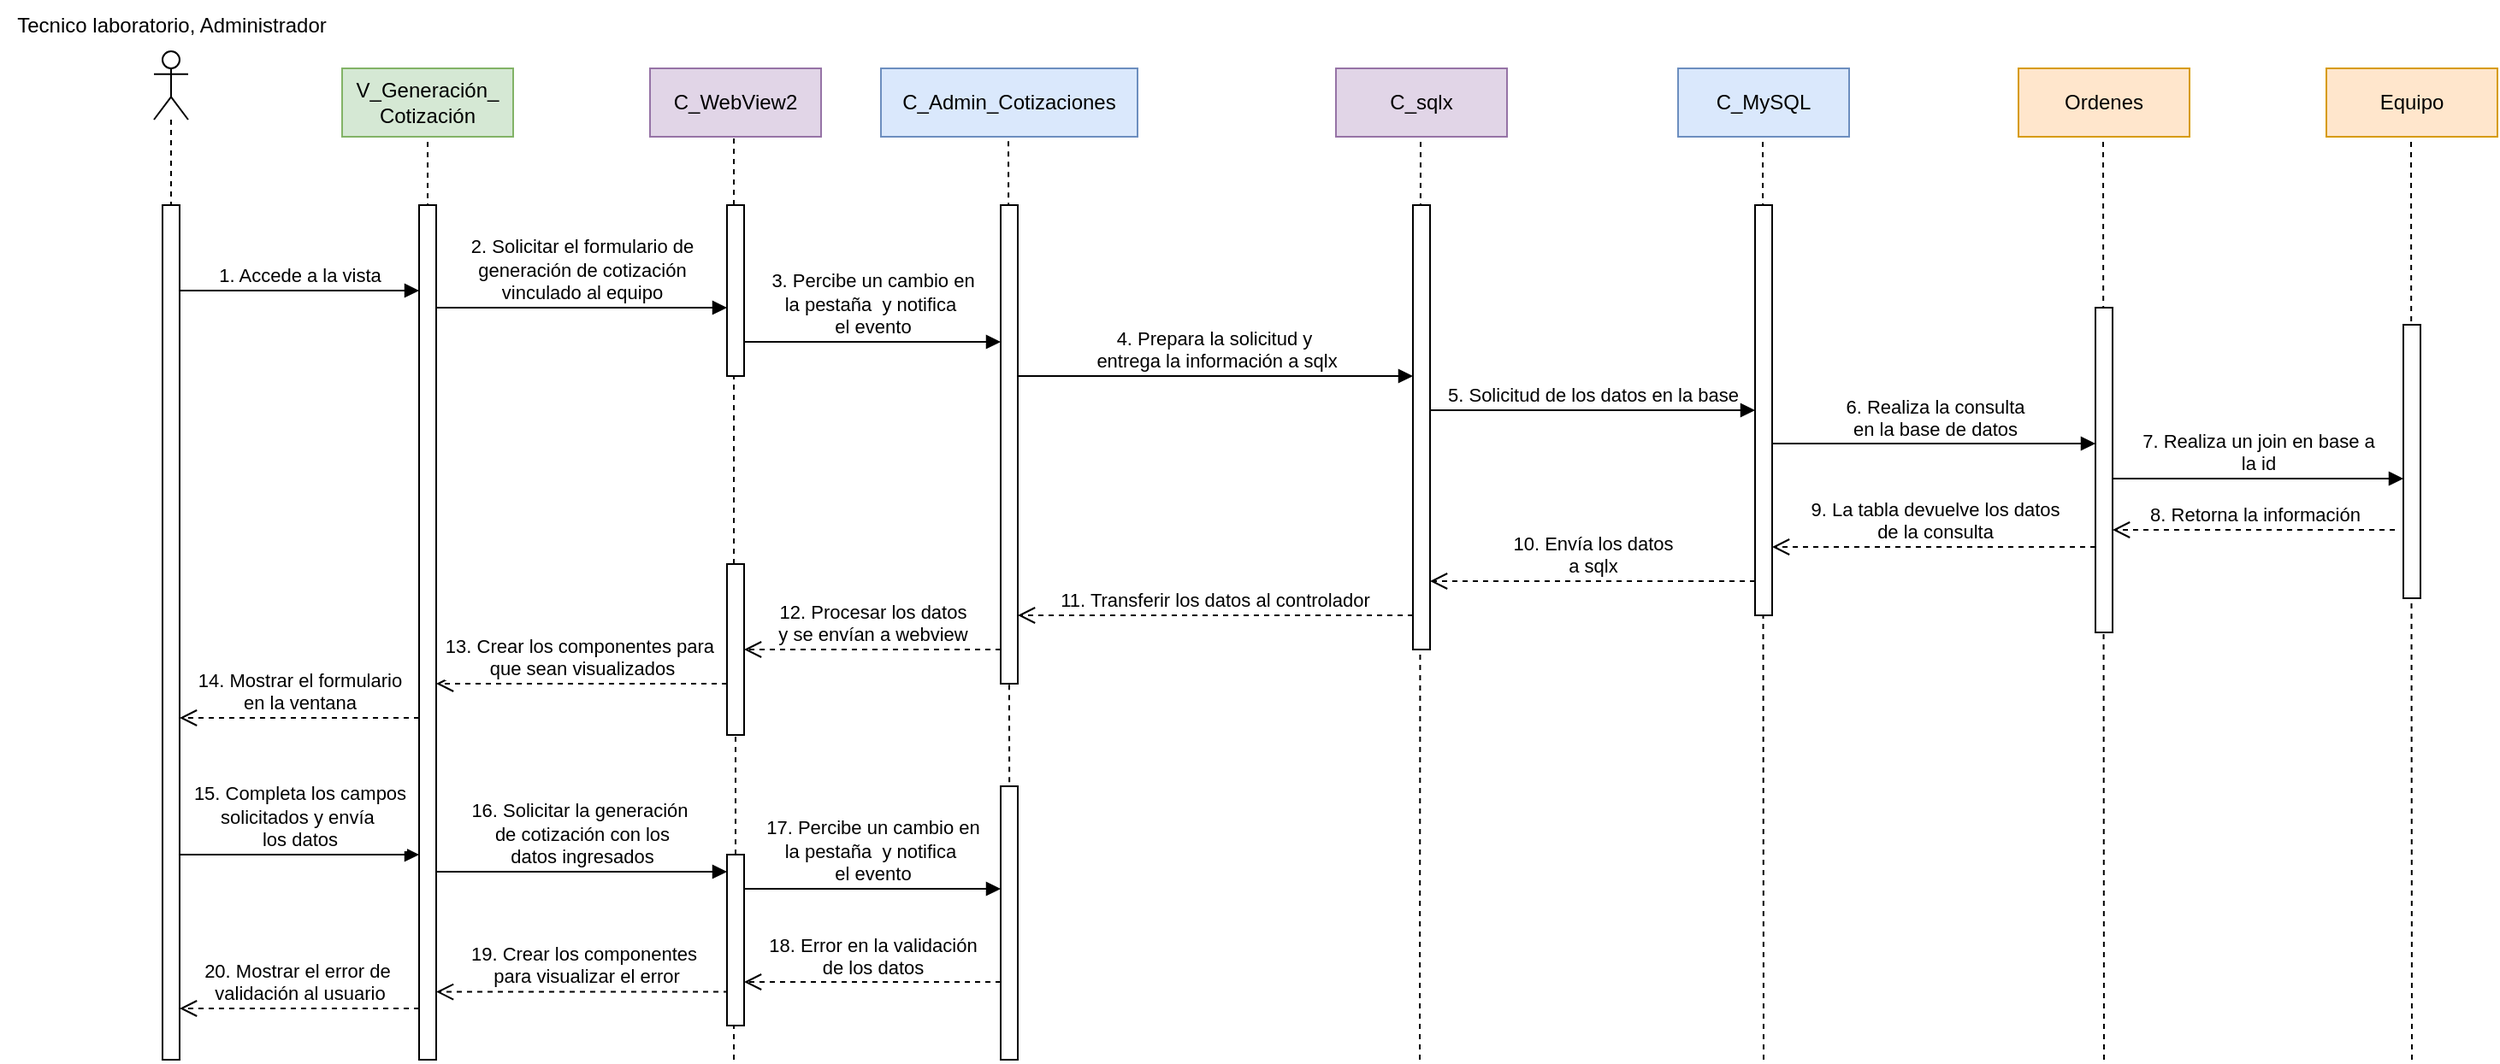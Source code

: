 <mxfile version="27.1.6">
  <diagram name="Página-1" id="odkFiBBw2N_IDISt32cO">
    <mxGraphModel grid="1" page="1" gridSize="10" guides="1" tooltips="1" connect="1" arrows="1" fold="1" pageScale="1" pageWidth="827" pageHeight="1169" math="0" shadow="0">
      <root>
        <mxCell id="0" />
        <mxCell id="1" parent="0" />
        <mxCell id="KE4kfNtn6l7li-uPtSj9-9" value="" style="endArrow=none;dashed=1;html=1;rounded=0;" edge="1" parent="1">
          <mxGeometry width="50" height="50" relative="1" as="geometry">
            <mxPoint x="1280" y="720" as="sourcePoint" />
            <mxPoint x="1279.5" y="180" as="targetPoint" />
          </mxGeometry>
        </mxCell>
        <mxCell id="4GxCkoyrOx1n-vuWYFQ4-12" value="" style="endArrow=none;dashed=1;html=1;rounded=0;" edge="1" parent="1">
          <mxGeometry width="50" height="50" relative="1" as="geometry">
            <mxPoint x="700" y="720" as="sourcePoint" />
            <mxPoint x="700.5" y="180" as="targetPoint" />
          </mxGeometry>
        </mxCell>
        <mxCell id="4GxCkoyrOx1n-vuWYFQ4-16" value="" style="endArrow=none;dashed=1;html=1;rounded=0;" edge="1" parent="1">
          <mxGeometry width="50" height="50" relative="1" as="geometry">
            <mxPoint x="901" y="720" as="sourcePoint" />
            <mxPoint x="900.5" y="180" as="targetPoint" />
          </mxGeometry>
        </mxCell>
        <mxCell id="4GxCkoyrOx1n-vuWYFQ4-19" value="" style="endArrow=none;dashed=1;html=1;rounded=0;" edge="1" parent="1">
          <mxGeometry width="50" height="50" relative="1" as="geometry">
            <mxPoint x="1100" y="720" as="sourcePoint" />
            <mxPoint x="1099.5" y="180" as="targetPoint" />
          </mxGeometry>
        </mxCell>
        <mxCell id="WssrRDGDtjN74brYx7gQ-12" value="" style="shape=umlLifeline;perimeter=lifelinePerimeter;whiteSpace=wrap;html=1;container=1;dropTarget=0;collapsible=0;recursiveResize=0;outlineConnect=0;portConstraint=eastwest;newEdgeStyle={&quot;curved&quot;:0,&quot;rounded&quot;:0};participant=umlActor;" vertex="1" parent="1">
          <mxGeometry x="-40" y="130" width="20" height="90" as="geometry" />
        </mxCell>
        <mxCell id="WssrRDGDtjN74brYx7gQ-15" value="" style="html=1;points=[[0,0,0,0,5],[0,1,0,0,-5],[1,0,0,0,5],[1,1,0,0,-5]];perimeter=orthogonalPerimeter;outlineConnect=0;targetShapes=umlLifeline;portConstraint=eastwest;newEdgeStyle={&quot;curved&quot;:0,&quot;rounded&quot;:0};" vertex="1" parent="1">
          <mxGeometry x="-35" y="220" width="10" height="500" as="geometry" />
        </mxCell>
        <mxCell id="WssrRDGDtjN74brYx7gQ-42" value="" style="endArrow=none;dashed=1;html=1;rounded=0;entryX=0.5;entryY=1;entryDx=0;entryDy=0;" edge="1" parent="1">
          <mxGeometry width="50" height="50" relative="1" as="geometry">
            <mxPoint x="120" y="720" as="sourcePoint" />
            <mxPoint x="120" y="180" as="targetPoint" />
          </mxGeometry>
        </mxCell>
        <mxCell id="WssrRDGDtjN74brYx7gQ-49" value="Tecnico laboratorio, Administrador" style="text;html=1;align=center;verticalAlign=middle;resizable=0;points=[];autosize=1;strokeColor=none;fillColor=none;" vertex="1" parent="1">
          <mxGeometry x="-130" y="100" width="200" height="30" as="geometry" />
        </mxCell>
        <mxCell id="4GxCkoyrOx1n-vuWYFQ4-1" value="1. A&lt;span style=&quot;background-color: light-dark(#ffffff, var(--ge-dark-color, #121212)); color: light-dark(rgb(0, 0, 0), rgb(255, 255, 255));&quot;&gt;ccede a la vista&lt;/span&gt;" style="html=1;verticalAlign=bottom;endArrow=block;curved=0;rounded=0;" edge="1" parent="1" source="WssrRDGDtjN74brYx7gQ-15" target="4GxCkoyrOx1n-vuWYFQ4-2">
          <mxGeometry width="80" relative="1" as="geometry">
            <mxPoint y="269.5" as="sourcePoint" />
            <mxPoint x="110" y="270" as="targetPoint" />
            <Array as="points">
              <mxPoint x="90" y="270" />
            </Array>
            <mxPoint as="offset" />
          </mxGeometry>
        </mxCell>
        <mxCell id="4GxCkoyrOx1n-vuWYFQ4-2" value="" style="html=1;points=[[0,0,0,0,5],[0,1,0,0,-5],[1,0,0,0,5],[1,1,0,0,-5]];perimeter=orthogonalPerimeter;outlineConnect=0;targetShapes=umlLifeline;portConstraint=eastwest;newEdgeStyle={&quot;curved&quot;:0,&quot;rounded&quot;:0};" vertex="1" parent="1">
          <mxGeometry x="115" y="220" width="10" height="500" as="geometry" />
        </mxCell>
        <mxCell id="4GxCkoyrOx1n-vuWYFQ4-4" value="&lt;div&gt;2. Solicitar el formulario de&lt;/div&gt;&lt;div&gt;&amp;nbsp;generación de cotización&amp;nbsp;&lt;/div&gt;&lt;div&gt;vinculado al equipo&lt;/div&gt;" style="html=1;verticalAlign=bottom;endArrow=block;curved=0;rounded=0;" edge="1" parent="1" target="4GxCkoyrOx1n-vuWYFQ4-5">
          <mxGeometry width="80" relative="1" as="geometry">
            <mxPoint x="125" y="280" as="sourcePoint" />
            <mxPoint x="395" y="280" as="targetPoint" />
          </mxGeometry>
        </mxCell>
        <mxCell id="4GxCkoyrOx1n-vuWYFQ4-6" value="" style="endArrow=none;dashed=1;html=1;rounded=0;" edge="1" parent="1" source="9BDFzax8EvwR5yLZJvZI-1">
          <mxGeometry width="50" height="50" relative="1" as="geometry">
            <mxPoint x="299" y="720" as="sourcePoint" />
            <mxPoint x="299" y="180" as="targetPoint" />
          </mxGeometry>
        </mxCell>
        <mxCell id="4GxCkoyrOx1n-vuWYFQ4-5" value="" style="html=1;points=[[0,0,0,0,5],[0,1,0,0,-5],[1,0,0,0,5],[1,1,0,0,-5]];perimeter=orthogonalPerimeter;outlineConnect=0;targetShapes=umlLifeline;portConstraint=eastwest;newEdgeStyle={&quot;curved&quot;:0,&quot;rounded&quot;:0};" vertex="1" parent="1">
          <mxGeometry x="295" y="220" width="10" height="100" as="geometry" />
        </mxCell>
        <mxCell id="4GxCkoyrOx1n-vuWYFQ4-8" value="" style="endArrow=none;dashed=1;html=1;rounded=0;exitX=0.511;exitY=0.135;exitDx=0;exitDy=0;exitPerimeter=0;" edge="1" parent="1" source="9BDFzax8EvwR5yLZJvZI-5">
          <mxGeometry width="50" height="50" relative="1" as="geometry">
            <mxPoint x="459.5" y="220" as="sourcePoint" />
            <mxPoint x="459.5" y="180" as="targetPoint" />
          </mxGeometry>
        </mxCell>
        <mxCell id="4GxCkoyrOx1n-vuWYFQ4-7" value="" style="html=1;points=[[0,0,0,0,5],[0,1,0,0,-5],[1,0,0,0,5],[1,1,0,0,-5]];perimeter=orthogonalPerimeter;outlineConnect=0;targetShapes=umlLifeline;portConstraint=eastwest;newEdgeStyle={&quot;curved&quot;:0,&quot;rounded&quot;:0};" vertex="1" parent="1">
          <mxGeometry x="455" y="220" width="10" height="280" as="geometry" />
        </mxCell>
        <mxCell id="4GxCkoyrOx1n-vuWYFQ4-9" value="3. Percibe un cambio en&lt;div&gt;la pestaña&amp;nbsp;&amp;nbsp;&lt;span style=&quot;background-color: light-dark(#ffffff, var(--ge-dark-color, #121212)); color: light-dark(rgb(0, 0, 0), rgb(255, 255, 255));&quot;&gt;y notifica&amp;nbsp;&lt;/span&gt;&lt;/div&gt;&lt;div&gt;&lt;span style=&quot;background-color: light-dark(#ffffff, var(--ge-dark-color, #121212)); color: light-dark(rgb(0, 0, 0), rgb(255, 255, 255));&quot;&gt;el evento&lt;/span&gt;&lt;/div&gt;" style="html=1;verticalAlign=bottom;endArrow=block;curved=0;rounded=0;" edge="1" parent="1">
          <mxGeometry width="80" relative="1" as="geometry">
            <mxPoint x="305" y="300" as="sourcePoint" />
            <mxPoint x="455" y="300" as="targetPoint" />
            <Array as="points">
              <mxPoint x="390" y="300" />
            </Array>
            <mxPoint as="offset" />
          </mxGeometry>
        </mxCell>
        <mxCell id="4GxCkoyrOx1n-vuWYFQ4-10" value="4. Prepara la solicitud y&amp;nbsp;&lt;div&gt;entrega la información a sqlx&lt;/div&gt;" style="html=1;verticalAlign=bottom;endArrow=block;curved=0;rounded=0;" edge="1" parent="1">
          <mxGeometry width="80" relative="1" as="geometry">
            <mxPoint x="465" y="320" as="sourcePoint" />
            <mxPoint x="696" y="320" as="targetPoint" />
          </mxGeometry>
        </mxCell>
        <mxCell id="4GxCkoyrOx1n-vuWYFQ4-11" value="" style="html=1;points=[[0,0,0,0,5],[0,1,0,0,-5],[1,0,0,0,5],[1,1,0,0,-5]];perimeter=orthogonalPerimeter;outlineConnect=0;targetShapes=umlLifeline;portConstraint=eastwest;newEdgeStyle={&quot;curved&quot;:0,&quot;rounded&quot;:0};" vertex="1" parent="1">
          <mxGeometry x="696" y="220" width="10" height="260" as="geometry" />
        </mxCell>
        <mxCell id="4GxCkoyrOx1n-vuWYFQ4-13" value="5. Solicitud de los datos en la base" style="html=1;verticalAlign=bottom;endArrow=block;curved=0;rounded=0;" edge="1" parent="1">
          <mxGeometry width="80" relative="1" as="geometry">
            <mxPoint x="706" y="340" as="sourcePoint" />
            <mxPoint x="896" y="340" as="targetPoint" />
            <mxPoint as="offset" />
          </mxGeometry>
        </mxCell>
        <mxCell id="4GxCkoyrOx1n-vuWYFQ4-15" value="" style="html=1;points=[[0,0,0,0,5],[0,1,0,0,-5],[1,0,0,0,5],[1,1,0,0,-5]];perimeter=orthogonalPerimeter;outlineConnect=0;targetShapes=umlLifeline;portConstraint=eastwest;newEdgeStyle={&quot;curved&quot;:0,&quot;rounded&quot;:0};" vertex="1" parent="1">
          <mxGeometry x="896" y="220" width="10" height="240" as="geometry" />
        </mxCell>
        <mxCell id="4GxCkoyrOx1n-vuWYFQ4-22" value="10. Envía los datos&lt;div&gt;a sqlx&lt;/div&gt;" style="html=1;verticalAlign=bottom;endArrow=open;dashed=1;endSize=8;curved=0;rounded=0;" edge="1" parent="1">
          <mxGeometry relative="1" as="geometry">
            <mxPoint x="896" y="440" as="sourcePoint" />
            <mxPoint x="706" y="440" as="targetPoint" />
          </mxGeometry>
        </mxCell>
        <mxCell id="4GxCkoyrOx1n-vuWYFQ4-23" value="11. Transferir los datos al controlador" style="html=1;verticalAlign=bottom;endArrow=open;dashed=1;endSize=8;curved=0;rounded=0;" edge="1" parent="1">
          <mxGeometry x="0.004" relative="1" as="geometry">
            <mxPoint x="696" y="460" as="sourcePoint" />
            <mxPoint x="465" y="460" as="targetPoint" />
            <mxPoint as="offset" />
          </mxGeometry>
        </mxCell>
        <mxCell id="4GxCkoyrOx1n-vuWYFQ4-25" value="12. Procesar los datos&lt;div&gt;y se envían a webview&lt;/div&gt;" style="html=1;verticalAlign=bottom;endArrow=open;dashed=1;endSize=8;curved=0;rounded=0;" edge="1" parent="1">
          <mxGeometry relative="1" as="geometry">
            <mxPoint x="455" y="480" as="sourcePoint" />
            <mxPoint x="305" y="480" as="targetPoint" />
            <mxPoint as="offset" />
          </mxGeometry>
        </mxCell>
        <mxCell id="4GxCkoyrOx1n-vuWYFQ4-26" value="13. Crear los componentes para&amp;nbsp;&lt;div&gt;que sean visualizados&lt;/div&gt;" style="html=1;verticalAlign=bottom;endArrow=open;dashed=1;endSize=8;curved=0;rounded=0;" edge="1" parent="1" source="9BDFzax8EvwR5yLZJvZI-1">
          <mxGeometry relative="1" as="geometry">
            <mxPoint x="395" y="500" as="sourcePoint" />
            <mxPoint x="125" y="500" as="targetPoint" />
          </mxGeometry>
        </mxCell>
        <mxCell id="4GxCkoyrOx1n-vuWYFQ4-27" value="14. Mostrar el formulario&lt;div&gt;en la ventana&lt;/div&gt;" style="html=1;verticalAlign=bottom;endArrow=open;dashed=1;endSize=8;curved=0;rounded=0;" edge="1" parent="1">
          <mxGeometry relative="1" as="geometry">
            <mxPoint x="115" y="520" as="sourcePoint" />
            <mxPoint x="-25" y="520" as="targetPoint" />
          </mxGeometry>
        </mxCell>
        <mxCell id="4GxCkoyrOx1n-vuWYFQ4-29" value="15. Completa los campos&lt;div&gt;solicitados y envía&amp;nbsp;&lt;/div&gt;&lt;div&gt;los datos&lt;/div&gt;" style="html=1;verticalAlign=bottom;endArrow=block;curved=0;rounded=0;" edge="1" parent="1">
          <mxGeometry width="80" relative="1" as="geometry">
            <mxPoint x="-25" y="600" as="sourcePoint" />
            <mxPoint x="115" y="600" as="targetPoint" />
            <mxPoint as="offset" />
          </mxGeometry>
        </mxCell>
        <mxCell id="4GxCkoyrOx1n-vuWYFQ4-30" value="&lt;div&gt;16. Solicitar la generación&amp;nbsp;&lt;/div&gt;&lt;div&gt;de cotización con los&lt;/div&gt;&lt;div&gt;datos ingresados&lt;/div&gt;" style="html=1;verticalAlign=bottom;endArrow=block;curved=0;rounded=0;" edge="1" parent="1" target="9BDFzax8EvwR5yLZJvZI-3">
          <mxGeometry width="80" relative="1" as="geometry">
            <mxPoint x="125" y="610" as="sourcePoint" />
            <mxPoint x="395" y="610" as="targetPoint" />
            <mxPoint as="offset" />
          </mxGeometry>
        </mxCell>
        <mxCell id="4GxCkoyrOx1n-vuWYFQ4-31" value="17. Percibe un cambio en&lt;div&gt;la pestaña&amp;nbsp;&amp;nbsp;&lt;span style=&quot;background-color: light-dark(#ffffff, var(--ge-dark-color, #121212)); color: light-dark(rgb(0, 0, 0), rgb(255, 255, 255));&quot;&gt;y notifica&amp;nbsp;&lt;/span&gt;&lt;/div&gt;&lt;div&gt;&lt;span style=&quot;background-color: light-dark(#ffffff, var(--ge-dark-color, #121212)); color: light-dark(rgb(0, 0, 0), rgb(255, 255, 255));&quot;&gt;el evento&lt;/span&gt;&lt;/div&gt;" style="html=1;verticalAlign=bottom;endArrow=block;curved=0;rounded=0;" edge="1" parent="1">
          <mxGeometry width="80" relative="1" as="geometry">
            <mxPoint x="305" y="620" as="sourcePoint" />
            <mxPoint x="455" y="620" as="targetPoint" />
          </mxGeometry>
        </mxCell>
        <mxCell id="93gvHckyBneW-JXlyrs4-10" value="18. Error en la validación&lt;div&gt;de los datos&lt;/div&gt;" style="html=1;verticalAlign=bottom;endArrow=open;dashed=1;endSize=8;curved=0;rounded=0;" edge="1" parent="1">
          <mxGeometry relative="1" as="geometry">
            <mxPoint x="455" y="674.5" as="sourcePoint" />
            <mxPoint x="305" y="674.5" as="targetPoint" />
          </mxGeometry>
        </mxCell>
        <mxCell id="93gvHckyBneW-JXlyrs4-12" value="&lt;div&gt;19. Crear los&amp;nbsp;componentes&lt;/div&gt;&lt;div&gt;&amp;nbsp;&lt;span style=&quot;background-color: light-dark(#ffffff, var(--ge-dark-color, #121212)); color: light-dark(rgb(0, 0, 0), rgb(255, 255, 255));&quot;&gt;para&amp;nbsp;&lt;/span&gt;visualizar el error&lt;/div&gt;" style="html=1;verticalAlign=bottom;endArrow=open;dashed=1;endSize=8;curved=0;rounded=0;exitX=0.1;exitY=0.803;exitDx=0;exitDy=0;exitPerimeter=0;" edge="1" parent="1" source="9BDFzax8EvwR5yLZJvZI-3" target="4GxCkoyrOx1n-vuWYFQ4-2">
          <mxGeometry relative="1" as="geometry">
            <mxPoint x="395" y="680" as="sourcePoint" />
            <mxPoint x="265" y="680" as="targetPoint" />
          </mxGeometry>
        </mxCell>
        <mxCell id="93gvHckyBneW-JXlyrs4-13" value="&lt;div&gt;20. Mostrar el error de&amp;nbsp;&lt;/div&gt;&lt;div&gt;validación al usuario&lt;/div&gt;" style="html=1;verticalAlign=bottom;endArrow=open;dashed=1;endSize=8;curved=0;rounded=0;" edge="1" parent="1" source="4GxCkoyrOx1n-vuWYFQ4-2">
          <mxGeometry relative="1" as="geometry">
            <mxPoint x="110" y="690" as="sourcePoint" />
            <mxPoint x="-25" y="690" as="targetPoint" />
          </mxGeometry>
        </mxCell>
        <mxCell id="9BDFzax8EvwR5yLZJvZI-2" value="" style="endArrow=none;dashed=1;html=1;rounded=0;" edge="1" parent="1" source="9BDFzax8EvwR5yLZJvZI-3" target="9BDFzax8EvwR5yLZJvZI-1">
          <mxGeometry width="50" height="50" relative="1" as="geometry">
            <mxPoint x="299" y="720" as="sourcePoint" />
            <mxPoint x="299" y="180" as="targetPoint" />
          </mxGeometry>
        </mxCell>
        <mxCell id="9BDFzax8EvwR5yLZJvZI-1" value="" style="html=1;points=[[0,0,0,0,5],[0,1,0,0,-5],[1,0,0,0,5],[1,1,0,0,-5]];perimeter=orthogonalPerimeter;outlineConnect=0;targetShapes=umlLifeline;portConstraint=eastwest;newEdgeStyle={&quot;curved&quot;:0,&quot;rounded&quot;:0};" vertex="1" parent="1">
          <mxGeometry x="295" y="430" width="10" height="100" as="geometry" />
        </mxCell>
        <mxCell id="9BDFzax8EvwR5yLZJvZI-4" value="" style="endArrow=none;dashed=1;html=1;rounded=0;" edge="1" parent="1" target="9BDFzax8EvwR5yLZJvZI-3">
          <mxGeometry width="50" height="50" relative="1" as="geometry">
            <mxPoint x="299" y="720" as="sourcePoint" />
            <mxPoint x="299" y="530" as="targetPoint" />
          </mxGeometry>
        </mxCell>
        <mxCell id="9BDFzax8EvwR5yLZJvZI-3" value="" style="html=1;points=[[0,0,0,0,5],[0,1,0,0,-5],[1,0,0,0,5],[1,1,0,0,-5]];perimeter=orthogonalPerimeter;outlineConnect=0;targetShapes=umlLifeline;portConstraint=eastwest;newEdgeStyle={&quot;curved&quot;:0,&quot;rounded&quot;:0};" vertex="1" parent="1">
          <mxGeometry x="295" y="600" width="10" height="100" as="geometry" />
        </mxCell>
        <mxCell id="9BDFzax8EvwR5yLZJvZI-5" value="" style="html=1;points=[[0,0,0,0,5],[0,1,0,0,-5],[1,0,0,0,5],[1,1,0,0,-5]];perimeter=orthogonalPerimeter;outlineConnect=0;targetShapes=umlLifeline;portConstraint=eastwest;newEdgeStyle={&quot;curved&quot;:0,&quot;rounded&quot;:0};" vertex="1" parent="1">
          <mxGeometry x="455" y="560" width="10" height="160" as="geometry" />
        </mxCell>
        <mxCell id="N30s9nX6Sx-xLi_Zi_MA-1" value="&lt;div&gt;V_Generación_&lt;/div&gt;&lt;div&gt;Cotización&lt;/div&gt;" style="rounded=0;whiteSpace=wrap;html=1;fillColor=#d5e8d4;strokeColor=#82b366;" vertex="1" parent="1">
          <mxGeometry x="70" y="140" width="100" height="40" as="geometry" />
        </mxCell>
        <mxCell id="N30s9nX6Sx-xLi_Zi_MA-2" value="C_WebView2" style="rounded=0;whiteSpace=wrap;html=1;fillColor=#e1d5e7;strokeColor=#9673a6;" vertex="1" parent="1">
          <mxGeometry x="250" y="140" width="100" height="40" as="geometry" />
        </mxCell>
        <mxCell id="N30s9nX6Sx-xLi_Zi_MA-4" value="C_Admin_Cotizaciones" style="rounded=0;whiteSpace=wrap;html=1;fillColor=#dae8fc;strokeColor=#6c8ebf;" vertex="1" parent="1">
          <mxGeometry x="385" y="140" width="150" height="40" as="geometry" />
        </mxCell>
        <mxCell id="N30s9nX6Sx-xLi_Zi_MA-5" value="C_sqlx" style="rounded=0;whiteSpace=wrap;html=1;fillColor=#e1d5e7;strokeColor=#9673a6;" vertex="1" parent="1">
          <mxGeometry x="651" y="140" width="100" height="40" as="geometry" />
        </mxCell>
        <mxCell id="N30s9nX6Sx-xLi_Zi_MA-6" value="C_MySQL" style="rounded=0;whiteSpace=wrap;html=1;fillColor=#dae8fc;strokeColor=#6c8ebf;" vertex="1" parent="1">
          <mxGeometry x="851" y="140" width="100" height="40" as="geometry" />
        </mxCell>
        <mxCell id="N30s9nX6Sx-xLi_Zi_MA-7" value="Ordenes" style="rounded=0;whiteSpace=wrap;html=1;fillColor=#ffe6cc;strokeColor=#d79b00;" vertex="1" parent="1">
          <mxGeometry x="1050" y="140" width="100" height="40" as="geometry" />
        </mxCell>
        <mxCell id="KE4kfNtn6l7li-uPtSj9-2" value="6. Realiza la consulta&lt;div&gt;en la base de datos&lt;/div&gt;" style="html=1;verticalAlign=bottom;endArrow=block;curved=0;rounded=0;" edge="1" parent="1">
          <mxGeometry width="80" relative="1" as="geometry">
            <mxPoint x="906" y="359.5" as="sourcePoint" />
            <mxPoint x="1095" y="359.5" as="targetPoint" />
            <mxPoint as="offset" />
          </mxGeometry>
        </mxCell>
        <mxCell id="KE4kfNtn6l7li-uPtSj9-3" value="" style="html=1;points=[[0,0,0,0,5],[0,1,0,0,-5],[1,0,0,0,5],[1,1,0,0,-5]];perimeter=orthogonalPerimeter;outlineConnect=0;targetShapes=umlLifeline;portConstraint=eastwest;newEdgeStyle={&quot;curved&quot;:0,&quot;rounded&quot;:0};" vertex="1" parent="1">
          <mxGeometry x="1095" y="280" width="10" height="190" as="geometry" />
        </mxCell>
        <mxCell id="KE4kfNtn6l7li-uPtSj9-4" value="9. La tabla devuelve los datos&lt;div&gt;de la consulta&lt;/div&gt;" style="html=1;verticalAlign=bottom;endArrow=open;dashed=1;endSize=8;curved=0;rounded=0;" edge="1" parent="1">
          <mxGeometry relative="1" as="geometry">
            <mxPoint x="1095" y="420" as="sourcePoint" />
            <mxPoint x="906" y="420" as="targetPoint" />
          </mxGeometry>
        </mxCell>
        <mxCell id="KE4kfNtn6l7li-uPtSj9-5" value="&lt;div&gt;7. Realiza un join en base a &lt;br&gt;&lt;/div&gt;&lt;div&gt;la id&lt;/div&gt;" style="html=1;verticalAlign=bottom;endArrow=block;curved=0;rounded=0;" edge="1" parent="1" target="KE4kfNtn6l7li-uPtSj9-6">
          <mxGeometry width="80" relative="1" as="geometry">
            <mxPoint x="1105" y="380" as="sourcePoint" />
            <mxPoint x="1250" y="380" as="targetPoint" />
          </mxGeometry>
        </mxCell>
        <mxCell id="KE4kfNtn6l7li-uPtSj9-6" value="" style="html=1;points=[[0,0,0,0,5],[0,1,0,0,-5],[1,0,0,0,5],[1,1,0,0,-5]];perimeter=orthogonalPerimeter;outlineConnect=0;targetShapes=umlLifeline;portConstraint=eastwest;newEdgeStyle={&quot;curved&quot;:0,&quot;rounded&quot;:0};" vertex="1" parent="1">
          <mxGeometry x="1275" y="290" width="10" height="160" as="geometry" />
        </mxCell>
        <mxCell id="KE4kfNtn6l7li-uPtSj9-7" value="8. Retorna la información" style="html=1;verticalAlign=bottom;endArrow=open;dashed=1;endSize=8;curved=0;rounded=0;" edge="1" parent="1">
          <mxGeometry relative="1" as="geometry">
            <mxPoint x="1270" y="410" as="sourcePoint" />
            <mxPoint x="1105" y="410" as="targetPoint" />
          </mxGeometry>
        </mxCell>
        <mxCell id="KE4kfNtn6l7li-uPtSj9-8" value="Equipo" style="rounded=0;whiteSpace=wrap;html=1;fillColor=#ffe6cc;strokeColor=#d79b00;" vertex="1" parent="1">
          <mxGeometry x="1230" y="140" width="100" height="40" as="geometry" />
        </mxCell>
      </root>
    </mxGraphModel>
  </diagram>
</mxfile>
